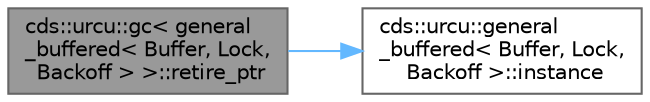 digraph "cds::urcu::gc&lt; general_buffered&lt; Buffer, Lock, Backoff &gt; &gt;::retire_ptr"
{
 // LATEX_PDF_SIZE
  bgcolor="transparent";
  edge [fontname=Helvetica,fontsize=10,labelfontname=Helvetica,labelfontsize=10];
  node [fontname=Helvetica,fontsize=10,shape=box,height=0.2,width=0.4];
  rankdir="LR";
  Node1 [id="Node000001",label="cds::urcu::gc\< general\l_buffered\< Buffer, Lock,\l Backoff \> \>::retire_ptr",height=0.2,width=0.4,color="gray40", fillcolor="grey60", style="filled", fontcolor="black",tooltip="Places retired pointer p to internal buffer"];
  Node1 -> Node2 [id="edge1_Node000001_Node000002",color="steelblue1",style="solid",tooltip=" "];
  Node2 [id="Node000002",label="cds::urcu::general\l_buffered\< Buffer, Lock,\l Backoff \>::instance",height=0.2,width=0.4,color="grey40", fillcolor="white", style="filled",URL="$classcds_1_1urcu_1_1general__buffered.html#ab3771e86b3ae06883345891d7d943d0e",tooltip=" "];
}
